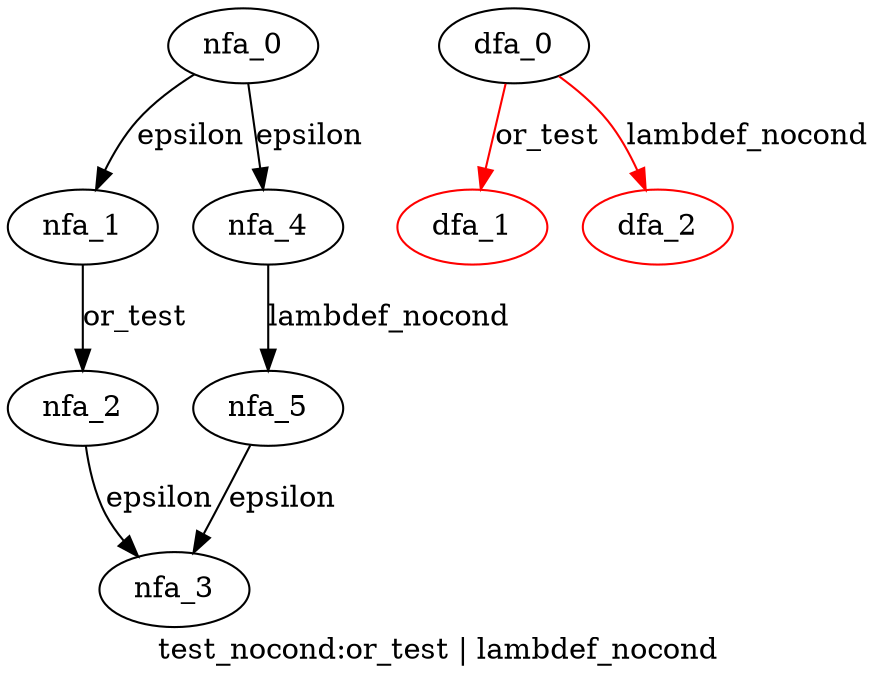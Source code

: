 digraph test_nocond {
 graph[label="test_nocond:or_test | lambdef_nocond"]
 subgraph test_nocond_nfa {
  nfa_0->nfa_1[label="epsilon"]
  nfa_1->nfa_2[label="or_test"]
  nfa_2->nfa_3[label="epsilon"]
  nfa_0->nfa_4[label="epsilon"]
  nfa_4->nfa_5[label="lambdef_nocond"]
  nfa_5->nfa_3[label="epsilon"]
  }
 subgraph test_nocond_dfa {
  dfa_0->dfa_1[label="or_test",color=red]
  dfa_0->dfa_2[label="lambdef_nocond",color=red]
  dfa_1[color=red]
  dfa_2[color=red]
  }
}
